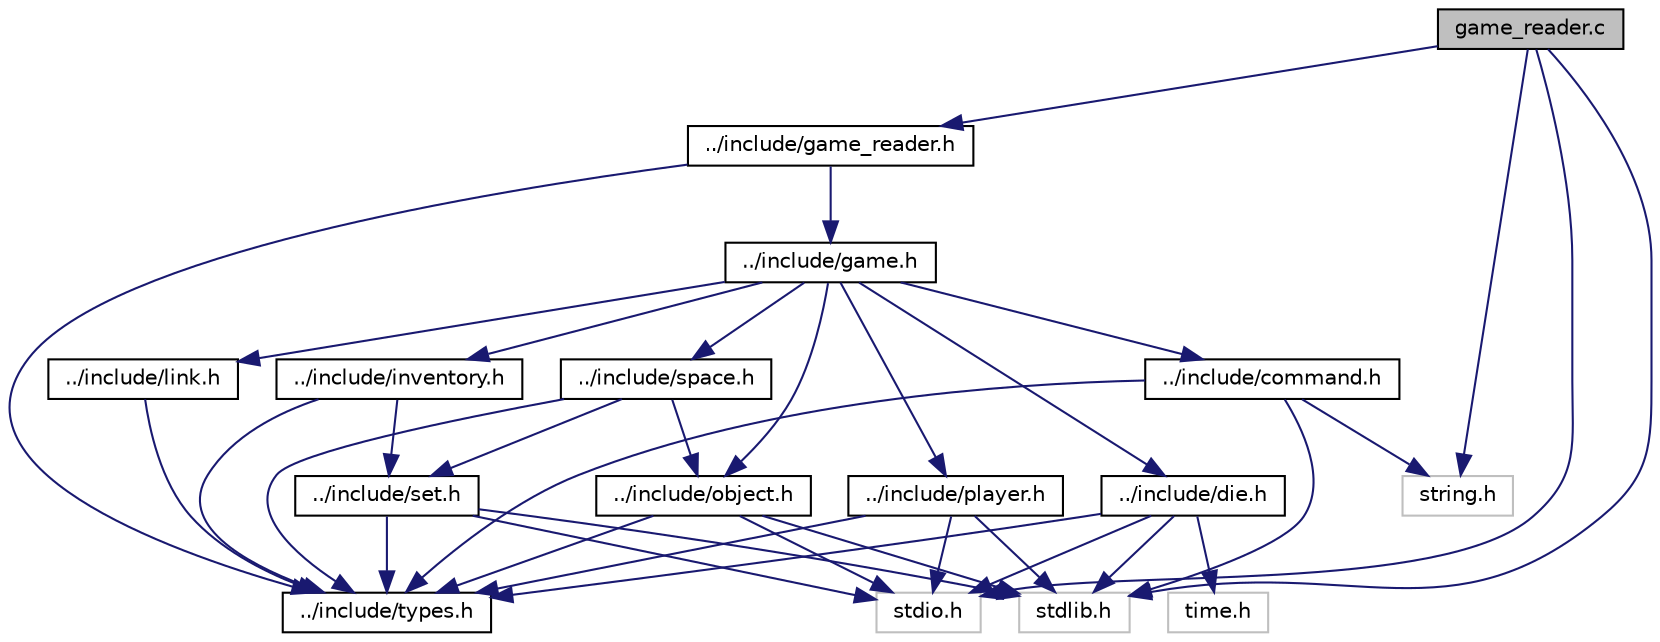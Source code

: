 digraph "game_reader.c"
{
  edge [fontname="Helvetica",fontsize="10",labelfontname="Helvetica",labelfontsize="10"];
  node [fontname="Helvetica",fontsize="10",shape=record];
  Node1 [label="game_reader.c",height=0.2,width=0.4,color="black", fillcolor="grey75", style="filled", fontcolor="black"];
  Node1 -> Node2 [color="midnightblue",fontsize="10",style="solid"];
  Node2 [label="stdio.h",height=0.2,width=0.4,color="grey75", fillcolor="white", style="filled"];
  Node1 -> Node3 [color="midnightblue",fontsize="10",style="solid"];
  Node3 [label="stdlib.h",height=0.2,width=0.4,color="grey75", fillcolor="white", style="filled"];
  Node1 -> Node4 [color="midnightblue",fontsize="10",style="solid"];
  Node4 [label="string.h",height=0.2,width=0.4,color="grey75", fillcolor="white", style="filled"];
  Node1 -> Node5 [color="midnightblue",fontsize="10",style="solid"];
  Node5 [label="../include/game_reader.h",height=0.2,width=0.4,color="black", fillcolor="white", style="filled",URL="$game__reader_8h.html",tooltip="Reads data for the game from files. "];
  Node5 -> Node6 [color="midnightblue",fontsize="10",style="solid"];
  Node6 [label="../include/types.h",height=0.2,width=0.4,color="black", fillcolor="white", style="filled",URL="$types_8h.html",tooltip="Global typedefs. "];
  Node5 -> Node7 [color="midnightblue",fontsize="10",style="solid"];
  Node7 [label="../include/game.h",height=0.2,width=0.4,color="black", fillcolor="white", style="filled",URL="$game_8h.html",tooltip="Main function. "];
  Node7 -> Node8 [color="midnightblue",fontsize="10",style="solid"];
  Node8 [label="../include/command.h",height=0.2,width=0.4,color="black", fillcolor="white", style="filled",URL="$command_8h.html",tooltip="Commands and user input. "];
  Node8 -> Node4 [color="midnightblue",fontsize="10",style="solid"];
  Node8 -> Node3 [color="midnightblue",fontsize="10",style="solid"];
  Node8 -> Node6 [color="midnightblue",fontsize="10",style="solid"];
  Node7 -> Node9 [color="midnightblue",fontsize="10",style="solid"];
  Node9 [label="../include/space.h",height=0.2,width=0.4,color="black", fillcolor="white", style="filled",URL="$space_8h.html",tooltip="Defines functions for space manipulation. "];
  Node9 -> Node6 [color="midnightblue",fontsize="10",style="solid"];
  Node9 -> Node10 [color="midnightblue",fontsize="10",style="solid"];
  Node10 [label="../include/object.h",height=0.2,width=0.4,color="black", fillcolor="white", style="filled",URL="$object_8h.html",tooltip="Functions for the creation of objects. "];
  Node10 -> Node2 [color="midnightblue",fontsize="10",style="solid"];
  Node10 -> Node3 [color="midnightblue",fontsize="10",style="solid"];
  Node10 -> Node6 [color="midnightblue",fontsize="10",style="solid"];
  Node9 -> Node11 [color="midnightblue",fontsize="10",style="solid"];
  Node11 [label="../include/set.h",height=0.2,width=0.4,color="black", fillcolor="white", style="filled",URL="$set_8h.html",tooltip="Low level stack and queue functions. "];
  Node11 -> Node2 [color="midnightblue",fontsize="10",style="solid"];
  Node11 -> Node3 [color="midnightblue",fontsize="10",style="solid"];
  Node11 -> Node6 [color="midnightblue",fontsize="10",style="solid"];
  Node7 -> Node10 [color="midnightblue",fontsize="10",style="solid"];
  Node7 -> Node12 [color="midnightblue",fontsize="10",style="solid"];
  Node12 [label="../include/player.h",height=0.2,width=0.4,color="black", fillcolor="white", style="filled",URL="$player_8h.html",tooltip="Functions for the creation of players. "];
  Node12 -> Node2 [color="midnightblue",fontsize="10",style="solid"];
  Node12 -> Node3 [color="midnightblue",fontsize="10",style="solid"];
  Node12 -> Node6 [color="midnightblue",fontsize="10",style="solid"];
  Node7 -> Node13 [color="midnightblue",fontsize="10",style="solid"];
  Node13 [label="../include/die.h",height=0.2,width=0.4,color="black", fillcolor="white", style="filled",URL="$die_8h.html",tooltip="It declares the die module. "];
  Node13 -> Node2 [color="midnightblue",fontsize="10",style="solid"];
  Node13 -> Node3 [color="midnightblue",fontsize="10",style="solid"];
  Node13 -> Node14 [color="midnightblue",fontsize="10",style="solid"];
  Node14 [label="time.h",height=0.2,width=0.4,color="grey75", fillcolor="white", style="filled"];
  Node13 -> Node6 [color="midnightblue",fontsize="10",style="solid"];
  Node7 -> Node15 [color="midnightblue",fontsize="10",style="solid"];
  Node15 [label="../include/link.h",height=0.2,width=0.4,color="black", fillcolor="white", style="filled",URL="$link_8h.html",tooltip="Creates the links between spaces. "];
  Node15 -> Node6 [color="midnightblue",fontsize="10",style="solid"];
  Node7 -> Node16 [color="midnightblue",fontsize="10",style="solid"];
  Node16 [label="../include/inventory.h",height=0.2,width=0.4,color="black", fillcolor="white", style="filled",URL="$inventory_8h.html",tooltip="Module for player&#39;s inventory. "];
  Node16 -> Node6 [color="midnightblue",fontsize="10",style="solid"];
  Node16 -> Node11 [color="midnightblue",fontsize="10",style="solid"];
}
